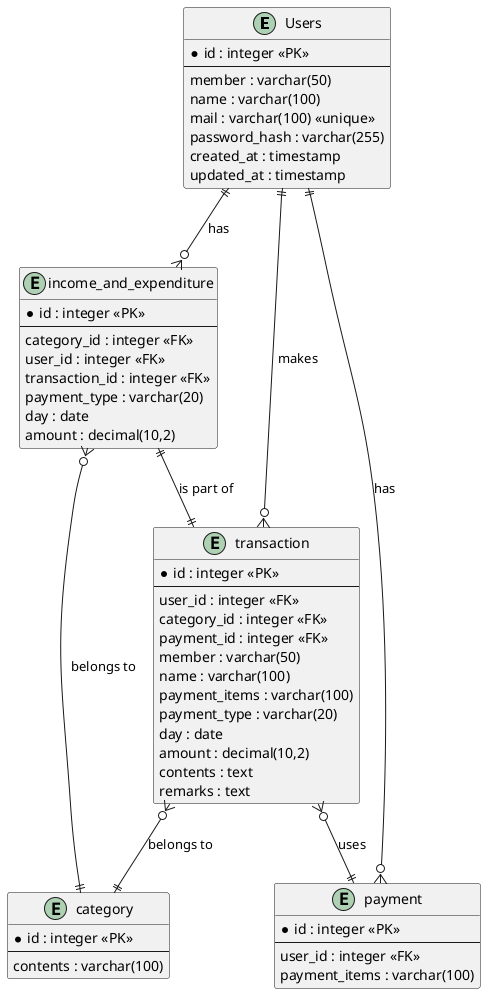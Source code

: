 @startuml

entity "Users" {
  *id : integer <<PK>>
  --
  member : varchar(50)
  name : varchar(100)
  mail : varchar(100) <<unique>>
  password_hash : varchar(255)
  created_at : timestamp
  updated_at : timestamp
}

entity "income_and_expenditure" {
  *id : integer <<PK>>
  --
  category_id : integer <<FK>>
  user_id : integer <<FK>>
  transaction_id : integer <<FK>>
  payment_type : varchar(20)
  day : date
  amount : decimal(10,2)
}

entity "category" {
  *id : integer <<PK>>
  --
  contents : varchar(100)
}

entity "payment" {
  *id : integer <<PK>>
  --
  user_id : integer <<FK>>
  payment_items : varchar(100)
}

entity "transaction" {
  *id : integer <<PK>>
  --
  user_id : integer <<FK>>
  category_id : integer <<FK>>
  payment_id : integer <<FK>>
  member : varchar(50)
  name : varchar(100)
  payment_items : varchar(100)
  payment_type : varchar(20)
  day : date
  amount : decimal(10,2)
  contents : text
  remarks : text
}

Users ||--o{ income_and_expenditure : has
Users ||--o{ payment : has
Users ||--o{ transaction : makes
income_and_expenditure }o--|| category : "belongs to"
income_and_expenditure ||--|| transaction : "is part of"
transaction }o--|| category : "belongs to"
transaction }o--|| payment : uses

@enduml